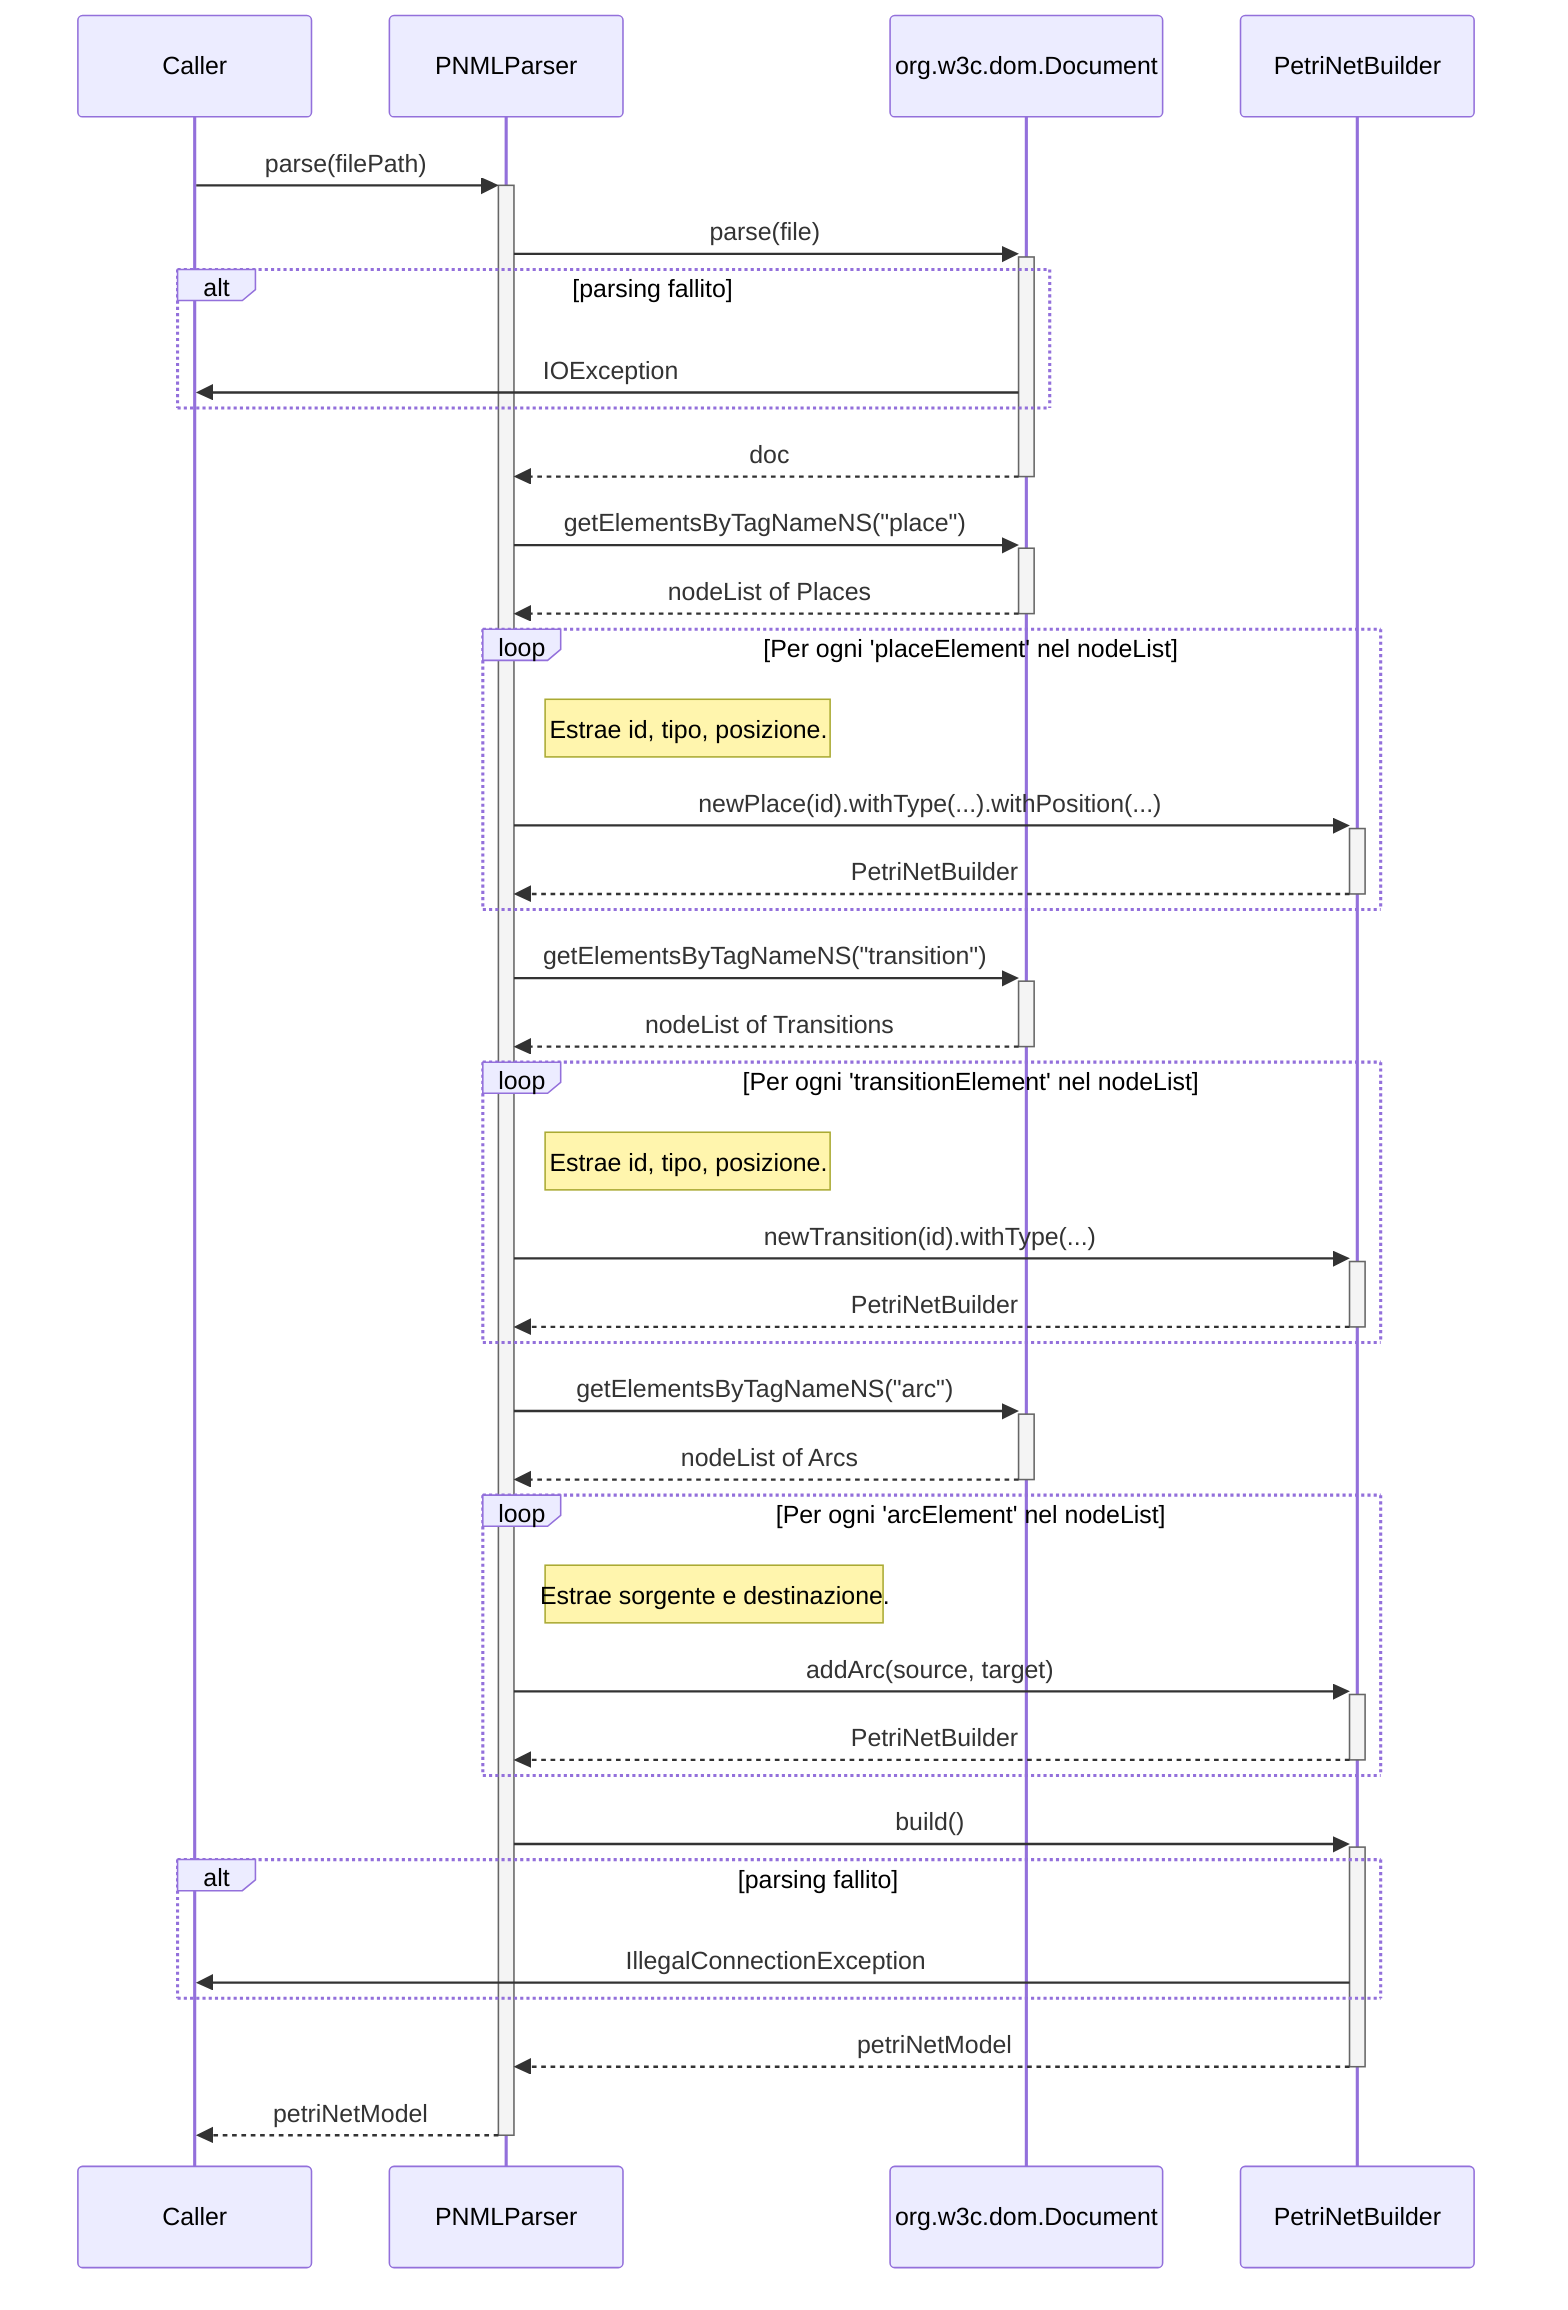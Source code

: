 sequenceDiagram
    participant Caller
    participant Parser as PNMLParser
    participant Document as org.w3c.dom.Document
    participant Builder as PetriNetBuilder
    Caller ->>+ Parser: parse(filePath)
    Parser ->>+ Document: parse(file)
    alt parsing fallito
        Document ->> Caller: IOException
    end
    Document -->>- Parser: doc
    Parser ->>+ Document: getElementsByTagNameNS("place")
    Document -->>- Parser: nodeList of Places

    loop Per ogni 'placeElement' nel nodeList
        Note right of Parser: Estrae id, tipo, posizione.
        Parser ->>+ Builder: newPlace(id).withType(...).withPosition(...)
        Builder -->>- Parser: PetriNetBuilder
    end

    Parser ->>+ Document: getElementsByTagNameNS("transition")
    Document -->>- Parser: nodeList of Transitions
    loop Per ogni 'transitionElement' nel nodeList
        Note right of Parser: Estrae id, tipo, posizione.
        Parser ->>+ Builder: newTransition(id).withType(...)
        Builder -->>- Parser: PetriNetBuilder
    end

    Parser ->>+ Document: getElementsByTagNameNS("arc")
    Document -->>- Parser: nodeList of Arcs
    loop Per ogni 'arcElement' nel nodeList
        Note right of Parser: Estrae sorgente e destinazione.
        Parser ->>+ Builder: addArc(source, target)
        Builder -->>- Parser: PetriNetBuilder
    end

    Parser ->>+ Builder: build()
    alt parsing fallito
        Builder ->> Caller: IllegalConnectionException
    end
    Builder -->>- Parser: petriNetModel
    Parser -->>- Caller: petriNetModel
